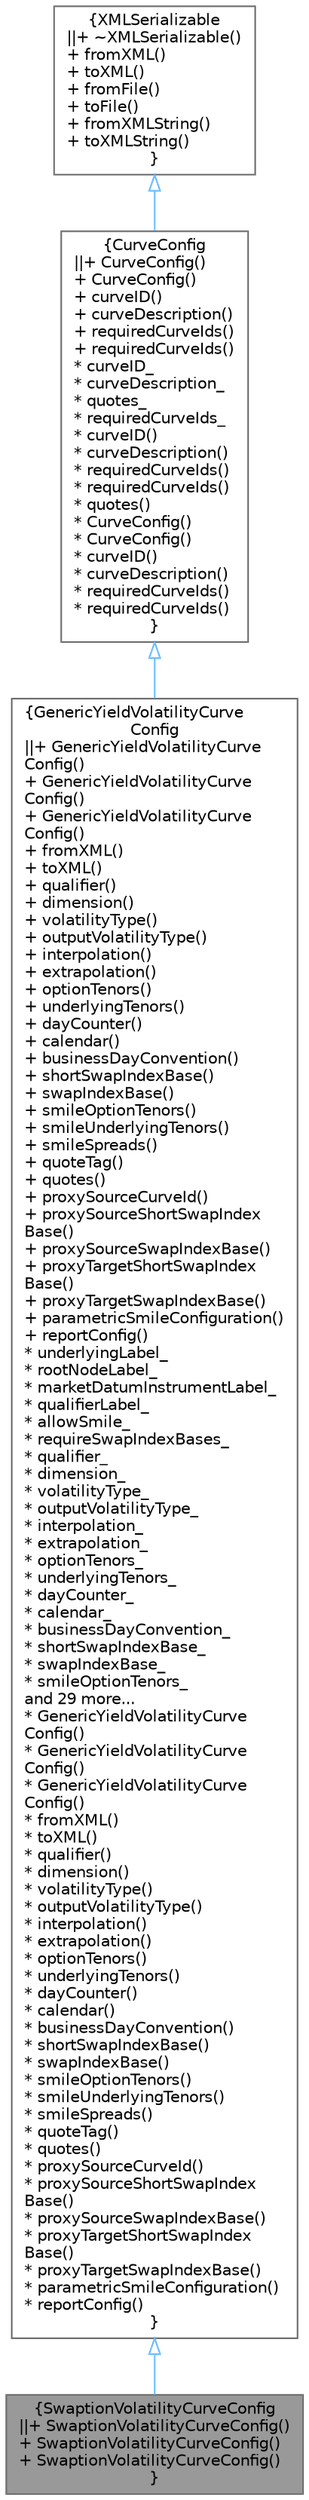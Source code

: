 digraph "SwaptionVolatilityCurveConfig"
{
 // INTERACTIVE_SVG=YES
 // LATEX_PDF_SIZE
  bgcolor="transparent";
  edge [fontname=Helvetica,fontsize=10,labelfontname=Helvetica,labelfontsize=10];
  node [fontname=Helvetica,fontsize=10,shape=box,height=0.2,width=0.4];
  Node1 [label="{SwaptionVolatilityCurveConfig\n||+ SwaptionVolatilityCurveConfig()\l+ SwaptionVolatilityCurveConfig()\l+ SwaptionVolatilityCurveConfig()\l}",height=0.2,width=0.4,color="gray40", fillcolor="grey60", style="filled", fontcolor="black",tooltip="Swaption volatility curve configuration class."];
  Node2 -> Node1 [dir="back",color="steelblue1",style="solid",arrowtail="onormal"];
  Node2 [label="{GenericYieldVolatilityCurve\lConfig\n||+ GenericYieldVolatilityCurve\lConfig()\l+ GenericYieldVolatilityCurve\lConfig()\l+ GenericYieldVolatilityCurve\lConfig()\l+ fromXML()\l+ toXML()\l+ qualifier()\l+ dimension()\l+ volatilityType()\l+ outputVolatilityType()\l+ interpolation()\l+ extrapolation()\l+ optionTenors()\l+ underlyingTenors()\l+ dayCounter()\l+ calendar()\l+ businessDayConvention()\l+ shortSwapIndexBase()\l+ swapIndexBase()\l+ smileOptionTenors()\l+ smileUnderlyingTenors()\l+ smileSpreads()\l+ quoteTag()\l+ quotes()\l+ proxySourceCurveId()\l+ proxySourceShortSwapIndex\lBase()\l+ proxySourceSwapIndexBase()\l+ proxyTargetShortSwapIndex\lBase()\l+ proxyTargetSwapIndexBase()\l+ parametricSmileConfiguration()\l+ reportConfig()\l* underlyingLabel_\l* rootNodeLabel_\l* marketDatumInstrumentLabel_\l* qualifierLabel_\l* allowSmile_\l* requireSwapIndexBases_\l* qualifier_\l* dimension_\l* volatilityType_\l* outputVolatilityType_\l* interpolation_\l* extrapolation_\l* optionTenors_\l* underlyingTenors_\l* dayCounter_\l* calendar_\l* businessDayConvention_\l* shortSwapIndexBase_\l* swapIndexBase_\l* smileOptionTenors_\land 29 more...\l* GenericYieldVolatilityCurve\lConfig()\l* GenericYieldVolatilityCurve\lConfig()\l* GenericYieldVolatilityCurve\lConfig()\l* fromXML()\l* toXML()\l* qualifier()\l* dimension()\l* volatilityType()\l* outputVolatilityType()\l* interpolation()\l* extrapolation()\l* optionTenors()\l* underlyingTenors()\l* dayCounter()\l* calendar()\l* businessDayConvention()\l* shortSwapIndexBase()\l* swapIndexBase()\l* smileOptionTenors()\l* smileUnderlyingTenors()\l* smileSpreads()\l* quoteTag()\l* quotes()\l* proxySourceCurveId()\l* proxySourceShortSwapIndex\lBase()\l* proxySourceSwapIndexBase()\l* proxyTargetShortSwapIndex\lBase()\l* proxyTargetSwapIndexBase()\l* parametricSmileConfiguration()\l* reportConfig()\l}",height=0.2,width=0.4,color="gray40", fillcolor="white", style="filled",URL="$classore_1_1data_1_1_generic_yield_volatility_curve_config.html",tooltip="Generic yield volatility curve configuration class."];
  Node3 -> Node2 [dir="back",color="steelblue1",style="solid",arrowtail="onormal"];
  Node3 [label="{CurveConfig\n||+ CurveConfig()\l+ CurveConfig()\l+ curveID()\l+ curveDescription()\l+ requiredCurveIds()\l+ requiredCurveIds()\l* curveID_\l* curveDescription_\l* quotes_\l* requiredCurveIds_\l* curveID()\l* curveDescription()\l* requiredCurveIds()\l* requiredCurveIds()\l* quotes()\l* CurveConfig()\l* CurveConfig()\l* curveID()\l* curveDescription()\l* requiredCurveIds()\l* requiredCurveIds()\l}",height=0.2,width=0.4,color="gray40", fillcolor="white", style="filled",URL="$classore_1_1data_1_1_curve_config.html",tooltip="Base curve configuration."];
  Node4 -> Node3 [dir="back",color="steelblue1",style="solid",arrowtail="onormal"];
  Node4 [label="{XMLSerializable\n||+ ~XMLSerializable()\l+ fromXML()\l+ toXML()\l+ fromFile()\l+ toFile()\l+ fromXMLString()\l+ toXMLString()\l}",height=0.2,width=0.4,color="gray40", fillcolor="white", style="filled",URL="$classore_1_1data_1_1_x_m_l_serializable.html",tooltip="Base class for all serializable classes."];
}
